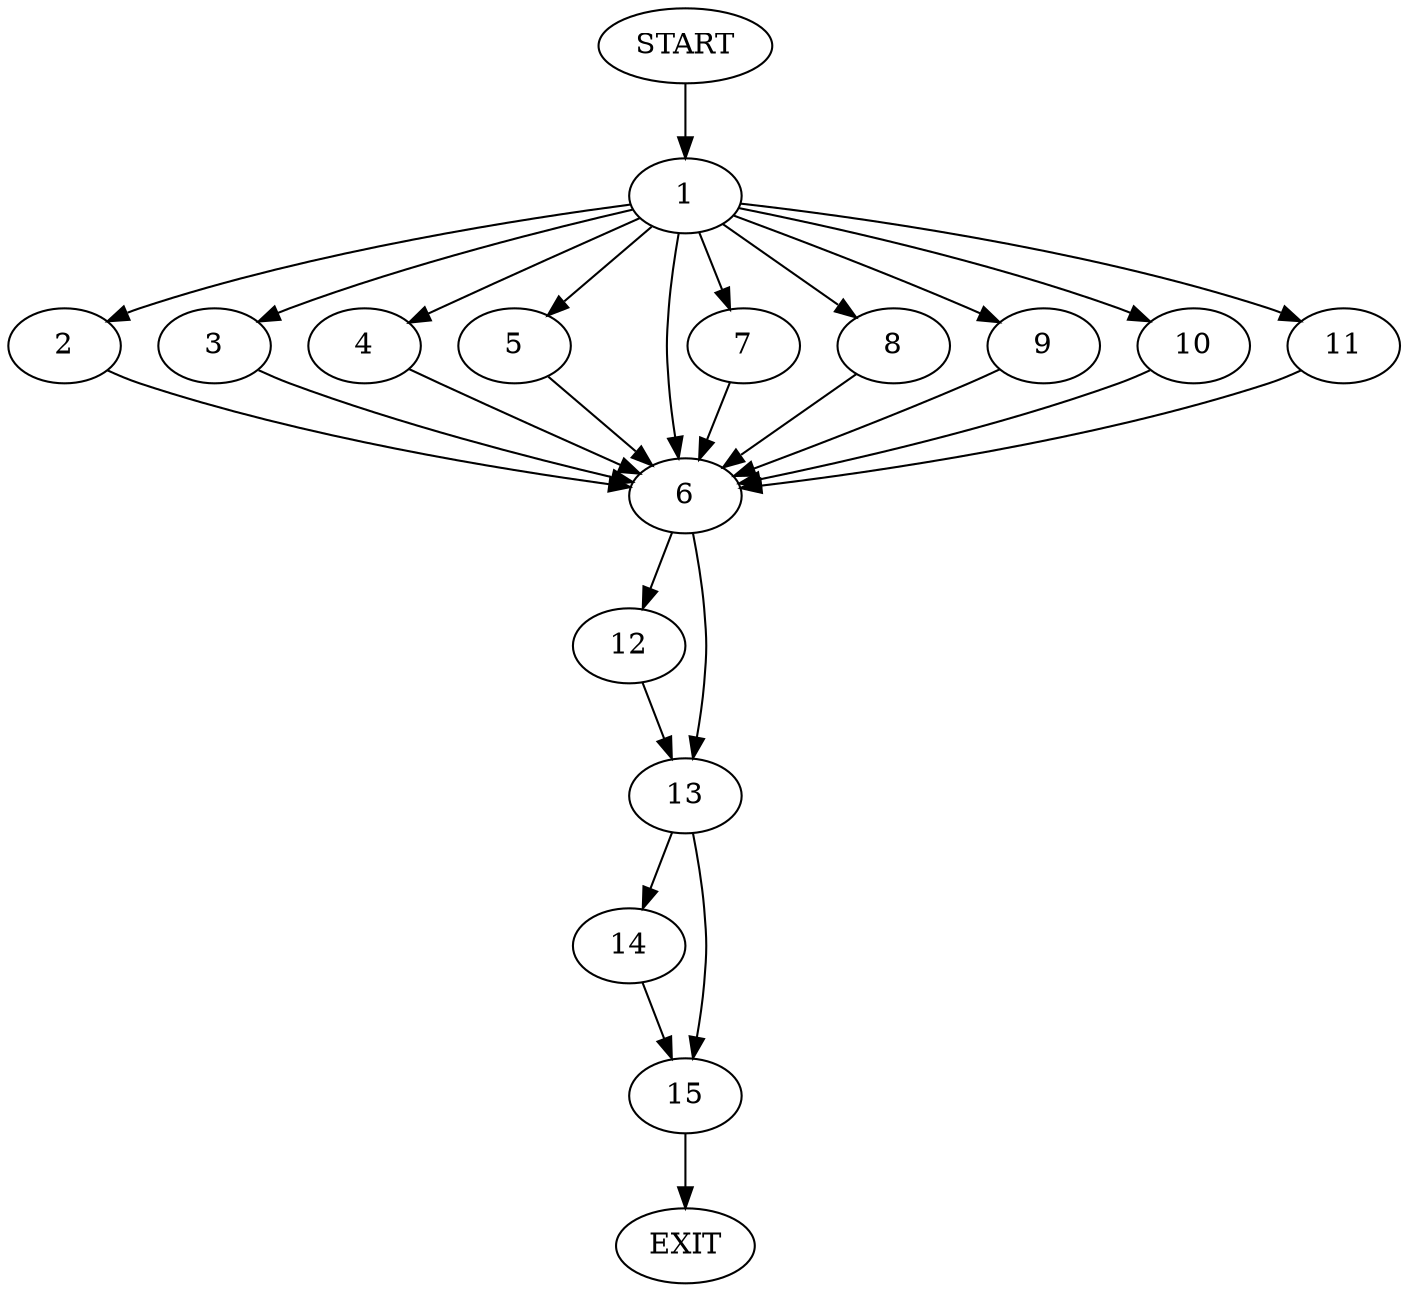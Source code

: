 digraph {
0 [label="START"]
16 [label="EXIT"]
0 -> 1
1 -> 2
1 -> 3
1 -> 4
1 -> 5
1 -> 6
1 -> 7
1 -> 8
1 -> 9
1 -> 10
1 -> 11
3 -> 6
5 -> 6
7 -> 6
4 -> 6
2 -> 6
10 -> 6
9 -> 6
8 -> 6
11 -> 6
6 -> 12
6 -> 13
13 -> 14
13 -> 15
12 -> 13
14 -> 15
15 -> 16
}
